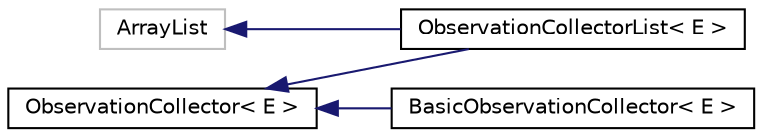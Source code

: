 digraph "Graphical Class Hierarchy"
{
 // INTERACTIVE_SVG=YES
  bgcolor="transparent";
  edge [fontname="Helvetica",fontsize="10",labelfontname="Helvetica",labelfontsize="10"];
  node [fontname="Helvetica",fontsize="10",shape=record];
  rankdir="LR";
  Node777 [label="ArrayList",height=0.2,width=0.4,color="grey75"];
  Node777 -> Node2 [dir="back",color="midnightblue",fontsize="10",style="solid",fontname="Helvetica"];
  Node2 [label="ObservationCollectorList\< E \>",height=0.2,width=0.4,color="black",URL="$dd/df9/classumontreal_1_1ssj_1_1mcqmctools_1_1anova_1_1ObservationCollectorList.html"];
  Node0 [label="ObservationCollector\< E \>",height=0.2,width=0.4,color="black",URL="$da/d9b/interfaceumontreal_1_1ssj_1_1mcqmctools_1_1anova_1_1ObservationCollector.html"];
  Node0 -> Node1 [dir="back",color="midnightblue",fontsize="10",style="solid",fontname="Helvetica"];
  Node1 [label="BasicObservationCollector\< E \>",height=0.2,width=0.4,color="black",URL="$d9/d24/classumontreal_1_1ssj_1_1mcqmctools_1_1anova_1_1BasicObservationCollector.html",tooltip="Does nothing but counting the total number of observations. "];
  Node0 -> Node2 [dir="back",color="midnightblue",fontsize="10",style="solid",fontname="Helvetica"];
}
